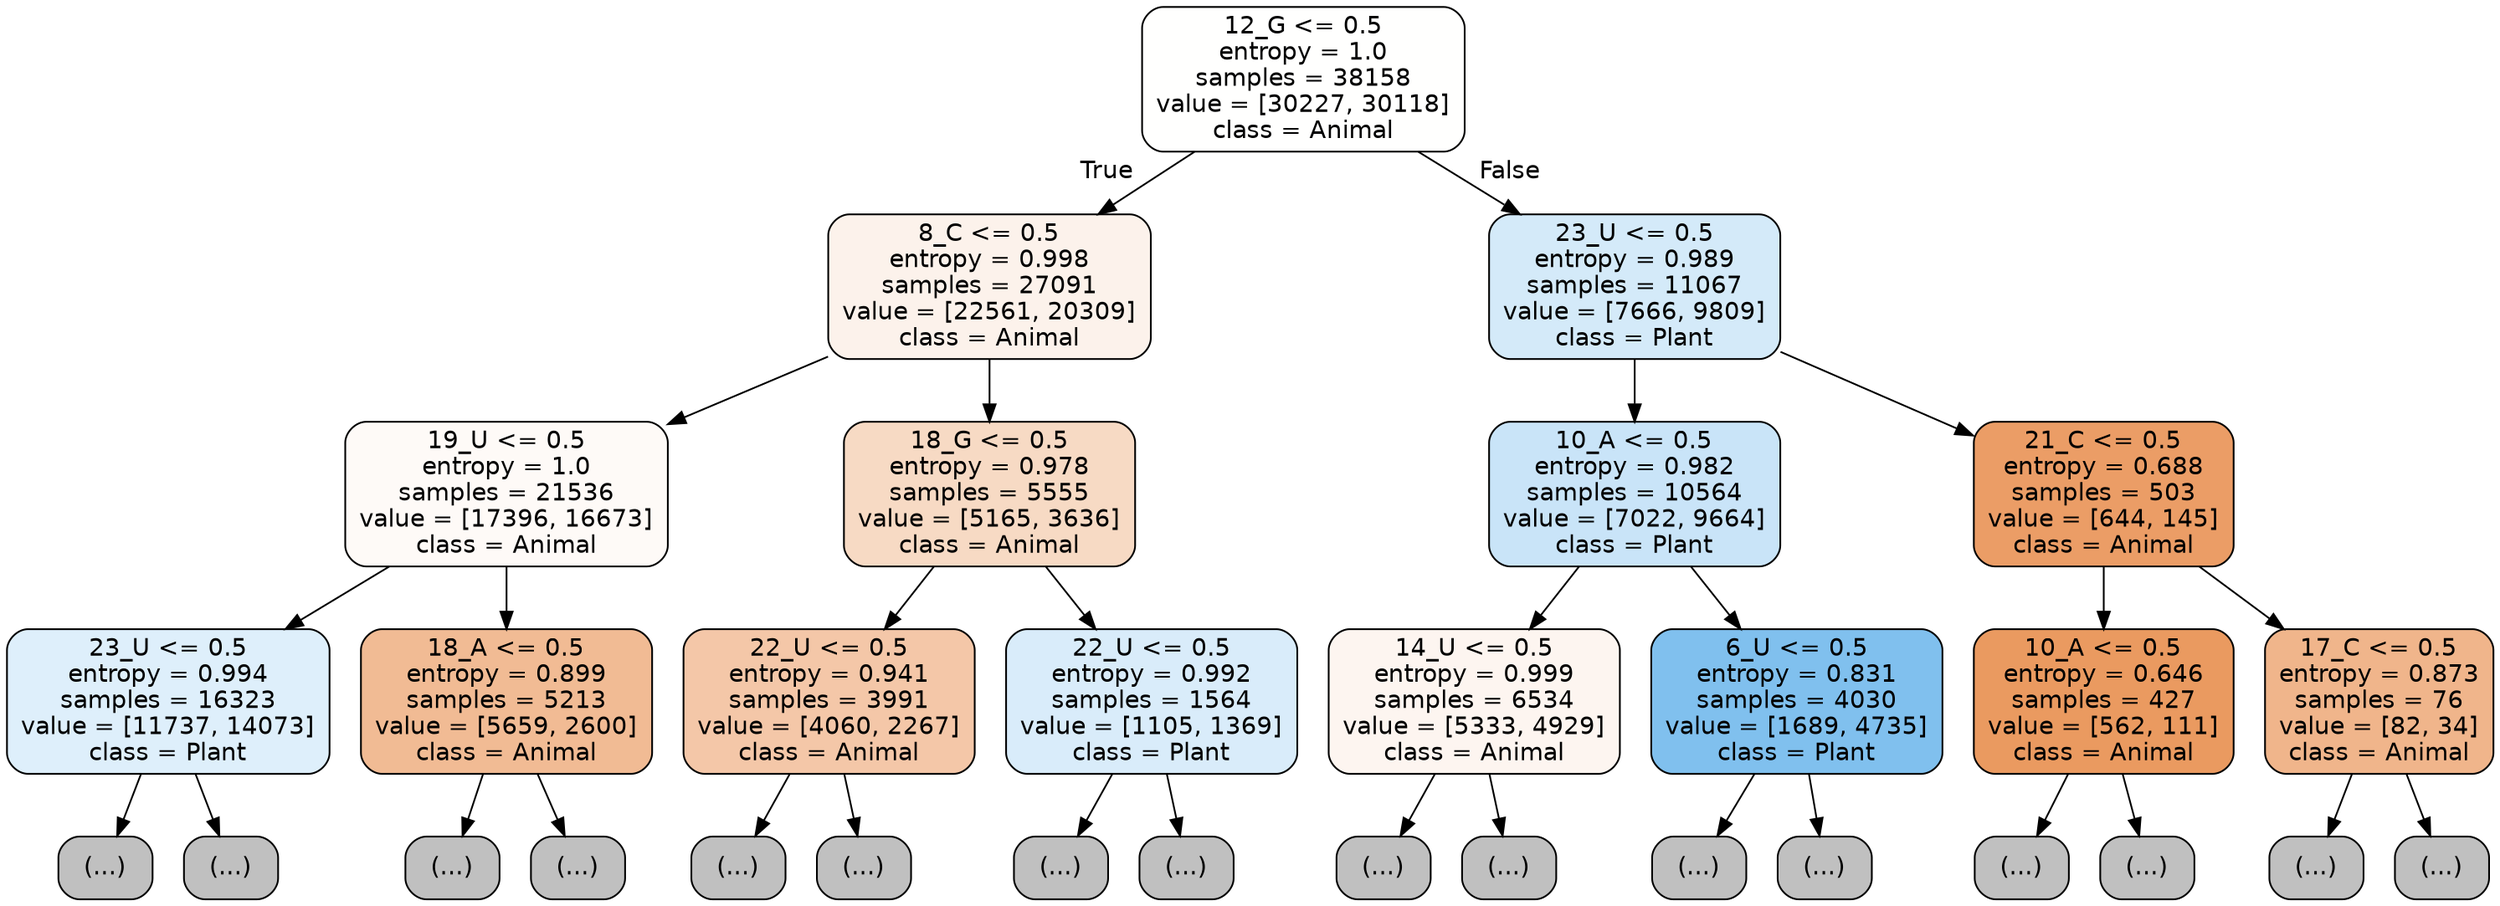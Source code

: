 digraph Tree {
node [shape=box, style="filled, rounded", color="black", fontname="helvetica"] ;
edge [fontname="helvetica"] ;
0 [label="12_G <= 0.5\nentropy = 1.0\nsamples = 38158\nvalue = [30227, 30118]\nclass = Animal", fillcolor="#fffffe"] ;
1 [label="8_C <= 0.5\nentropy = 0.998\nsamples = 27091\nvalue = [22561, 20309]\nclass = Animal", fillcolor="#fcf2eb"] ;
0 -> 1 [labeldistance=2.5, labelangle=45, headlabel="True"] ;
2 [label="19_U <= 0.5\nentropy = 1.0\nsamples = 21536\nvalue = [17396, 16673]\nclass = Animal", fillcolor="#fefaf7"] ;
1 -> 2 ;
3 [label="23_U <= 0.5\nentropy = 0.994\nsamples = 16323\nvalue = [11737, 14073]\nclass = Plant", fillcolor="#deeffb"] ;
2 -> 3 ;
4 [label="(...)", fillcolor="#C0C0C0"] ;
3 -> 4 ;
6979 [label="(...)", fillcolor="#C0C0C0"] ;
3 -> 6979 ;
7258 [label="18_A <= 0.5\nentropy = 0.899\nsamples = 5213\nvalue = [5659, 2600]\nclass = Animal", fillcolor="#f1bb94"] ;
2 -> 7258 ;
7259 [label="(...)", fillcolor="#C0C0C0"] ;
7258 -> 7259 ;
9170 [label="(...)", fillcolor="#C0C0C0"] ;
7258 -> 9170 ;
9687 [label="18_G <= 0.5\nentropy = 0.978\nsamples = 5555\nvalue = [5165, 3636]\nclass = Animal", fillcolor="#f7dac4"] ;
1 -> 9687 ;
9688 [label="22_U <= 0.5\nentropy = 0.941\nsamples = 3991\nvalue = [4060, 2267]\nclass = Animal", fillcolor="#f4c7a8"] ;
9687 -> 9688 ;
9689 [label="(...)", fillcolor="#C0C0C0"] ;
9688 -> 9689 ;
11464 [label="(...)", fillcolor="#C0C0C0"] ;
9688 -> 11464 ;
11637 [label="22_U <= 0.5\nentropy = 0.992\nsamples = 1564\nvalue = [1105, 1369]\nclass = Plant", fillcolor="#d9ecfa"] ;
9687 -> 11637 ;
11638 [label="(...)", fillcolor="#C0C0C0"] ;
11637 -> 11638 ;
12265 [label="(...)", fillcolor="#C0C0C0"] ;
11637 -> 12265 ;
12350 [label="23_U <= 0.5\nentropy = 0.989\nsamples = 11067\nvalue = [7666, 9809]\nclass = Plant", fillcolor="#d4eaf9"] ;
0 -> 12350 [labeldistance=2.5, labelangle=-45, headlabel="False"] ;
12351 [label="10_A <= 0.5\nentropy = 0.982\nsamples = 10564\nvalue = [7022, 9664]\nclass = Plant", fillcolor="#c9e4f8"] ;
12350 -> 12351 ;
12352 [label="14_U <= 0.5\nentropy = 0.999\nsamples = 6534\nvalue = [5333, 4929]\nclass = Animal", fillcolor="#fdf5f0"] ;
12351 -> 12352 ;
12353 [label="(...)", fillcolor="#C0C0C0"] ;
12352 -> 12353 ;
14636 [label="(...)", fillcolor="#C0C0C0"] ;
12352 -> 14636 ;
15609 [label="6_U <= 0.5\nentropy = 0.831\nsamples = 4030\nvalue = [1689, 4735]\nclass = Plant", fillcolor="#80c0ee"] ;
12351 -> 15609 ;
15610 [label="(...)", fillcolor="#C0C0C0"] ;
15609 -> 15610 ;
16445 [label="(...)", fillcolor="#C0C0C0"] ;
15609 -> 16445 ;
16690 [label="21_C <= 0.5\nentropy = 0.688\nsamples = 503\nvalue = [644, 145]\nclass = Animal", fillcolor="#eb9d66"] ;
12350 -> 16690 ;
16691 [label="10_A <= 0.5\nentropy = 0.646\nsamples = 427\nvalue = [562, 111]\nclass = Animal", fillcolor="#ea9a60"] ;
16690 -> 16691 ;
16692 [label="(...)", fillcolor="#C0C0C0"] ;
16691 -> 16692 ;
16827 [label="(...)", fillcolor="#C0C0C0"] ;
16691 -> 16827 ;
16872 [label="17_C <= 0.5\nentropy = 0.873\nsamples = 76\nvalue = [82, 34]\nclass = Animal", fillcolor="#f0b58b"] ;
16690 -> 16872 ;
16873 [label="(...)", fillcolor="#C0C0C0"] ;
16872 -> 16873 ;
16916 [label="(...)", fillcolor="#C0C0C0"] ;
16872 -> 16916 ;
}
